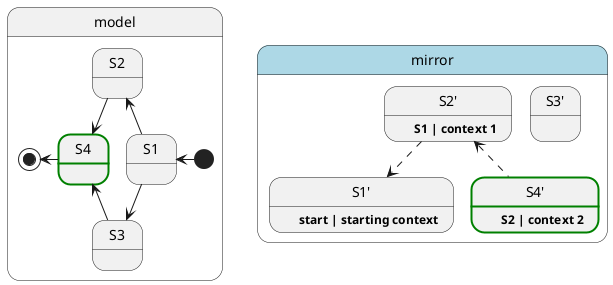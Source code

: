 @startuml
state model {
    state S1 
    state S2 
    state S3 
    state S4 ##[bold]green


    [*] -left-> S1
    S1 -up-> S2
    S1 -down-> S3
    S2 -down-> S4
    S3 -up-> S4
    S4 -left-> [*]
}

state mirror #lightblue{
    state "S1'" as MS1 : \t**start | starting context**
    state "S2'" as MS2 : \t**S1 | context 1**
    state "S3'" as MS3 : \t
    state "S4'" as MS4 ##[bold]green : \t**S2 | context 2**
    MS2 -down[dashed]-> MS1
    MS4 -up[dashed]-> MS2

}

@enduml
